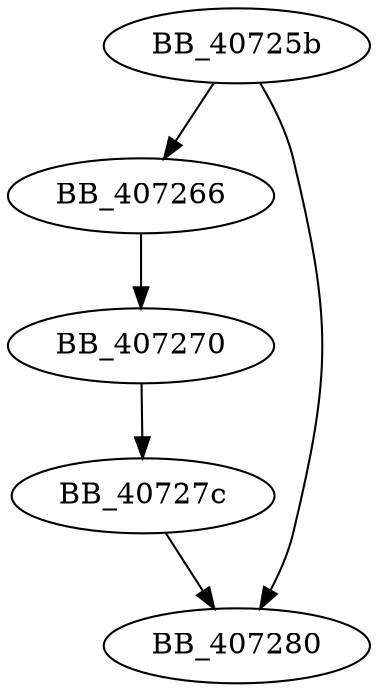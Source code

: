 DiGraph __shift{
BB_40725b->BB_407266
BB_40725b->BB_407280
BB_407266->BB_407270
BB_407270->BB_40727c
BB_40727c->BB_407280
}
